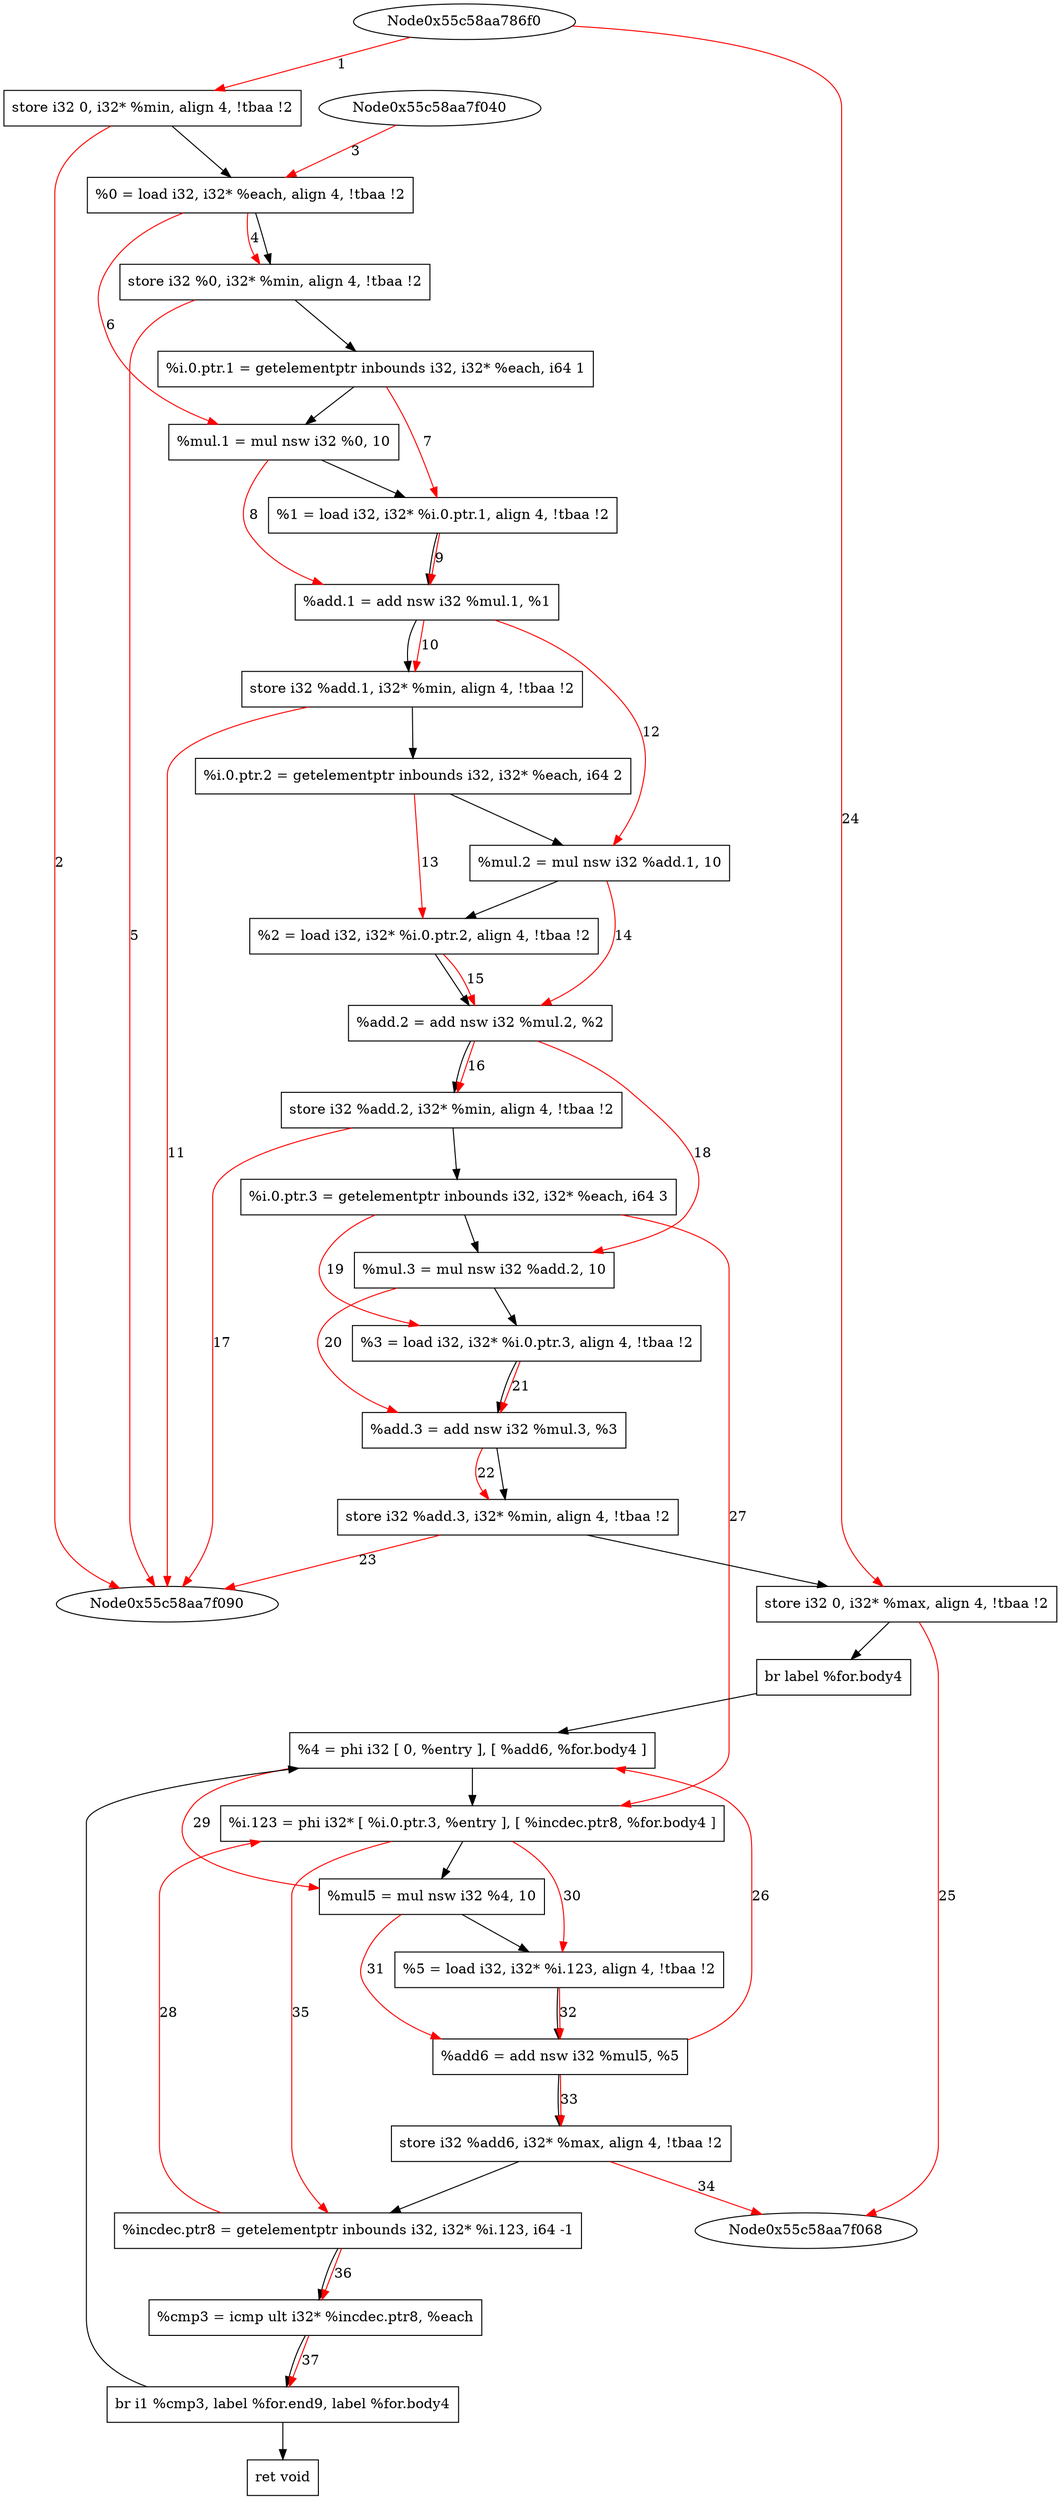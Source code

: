digraph "CDFG for'max_min' function" {
	Node0x55c58aa7f280[shape=record, label="  store i32 0, i32* %min, align 4, !tbaa !2"]
	Node0x55c58aa87fb8[shape=record, label="  %0 = load i32, i32* %each, align 4, !tbaa !2"]
	Node0x55c58aa7c700[shape=record, label="  store i32 %0, i32* %min, align 4, !tbaa !2"]
	Node0x55c58aa7c780[shape=record, label="  %i.0.ptr.1 = getelementptr inbounds i32, i32* %each, i64 1"]
	Node0x55c58aa7c800[shape=record, label="  %mul.1 = mul nsw i32 %0, 10"]
	Node0x55c58aa88c28[shape=record, label="  %1 = load i32, i32* %i.0.ptr.1, align 4, !tbaa !2"]
	Node0x55c58aa7c8b0[shape=record, label="  %add.1 = add nsw i32 %mul.1, %1"]
	Node0x55c58aa7c920[shape=record, label="  store i32 %add.1, i32* %min, align 4, !tbaa !2"]
	Node0x55c58aa7c9a0[shape=record, label="  %i.0.ptr.2 = getelementptr inbounds i32, i32* %each, i64 2"]
	Node0x55c58aa7ca20[shape=record, label="  %mul.2 = mul nsw i32 %add.1, 10"]
	Node0x55c58aa7ca98[shape=record, label="  %2 = load i32, i32* %i.0.ptr.2, align 4, !tbaa !2"]
	Node0x55c58aa7cb40[shape=record, label="  %add.2 = add nsw i32 %mul.2, %2"]
	Node0x55c58aa7cbb0[shape=record, label="  store i32 %add.2, i32* %min, align 4, !tbaa !2"]
	Node0x55c58aa7cc30[shape=record, label="  %i.0.ptr.3 = getelementptr inbounds i32, i32* %each, i64 3"]
	Node0x55c58aa7cce0[shape=record, label="  %mul.3 = mul nsw i32 %add.2, 10"]
	Node0x55c58aa7cd58[shape=record, label="  %3 = load i32, i32* %i.0.ptr.3, align 4, !tbaa !2"]
	Node0x55c58aa7cdd0[shape=record, label="  %add.3 = add nsw i32 %mul.3, %3"]
	Node0x55c58aa7f0f0[shape=record, label="  store i32 %add.3, i32* %min, align 4, !tbaa !2"]
	Node0x55c58aa7d000[shape=record, label="  store i32 0, i32* %max, align 4, !tbaa !2"]
	Node0x55c58aa7d0e8[shape=record, label="  br label %for.body4"]
	Node0x55c58aa7d188[shape=record, label="  %4 = phi i32 [ 0, %entry ], [ %add6, %for.body4 ]"]
	Node0x55c58aa7d308[shape=record, label="  %i.123 = phi i32* [ %i.0.ptr.3, %entry ], [ %incdec.ptr8, %for.body4 ]"]
	Node0x55c58aa7d3f0[shape=record, label="  %mul5 = mul nsw i32 %4, 10"]
	Node0x55c58aa7d468[shape=record, label="  %5 = load i32, i32* %i.123, align 4, !tbaa !2"]
	Node0x55c58aa8bdf0[shape=record, label="  %add6 = add nsw i32 %mul5, %5"]
	Node0x55c58aa8be60[shape=record, label="  store i32 %add6, i32* %max, align 4, !tbaa !2"]
	Node0x55c58aa8bee0[shape=record, label="  %incdec.ptr8 = getelementptr inbounds i32, i32* %i.123, i64 -1"]
	Node0x55c58aa8bf60[shape=record, label="  %cmp3 = icmp ult i32* %incdec.ptr8, %each"]
	Node0x55c58aa8c038[shape=record, label="  br i1 %cmp3, label %for.end9, label %for.body4"]
	Node0x55c58aa83110[shape=record, label="  ret void"]
	Node0x55c58aa7f280 -> Node0x55c58aa87fb8
	Node0x55c58aa87fb8 -> Node0x55c58aa7c700
	Node0x55c58aa7c700 -> Node0x55c58aa7c780
	Node0x55c58aa7c780 -> Node0x55c58aa7c800
	Node0x55c58aa7c800 -> Node0x55c58aa88c28
	Node0x55c58aa88c28 -> Node0x55c58aa7c8b0
	Node0x55c58aa7c8b0 -> Node0x55c58aa7c920
	Node0x55c58aa7c920 -> Node0x55c58aa7c9a0
	Node0x55c58aa7c9a0 -> Node0x55c58aa7ca20
	Node0x55c58aa7ca20 -> Node0x55c58aa7ca98
	Node0x55c58aa7ca98 -> Node0x55c58aa7cb40
	Node0x55c58aa7cb40 -> Node0x55c58aa7cbb0
	Node0x55c58aa7cbb0 -> Node0x55c58aa7cc30
	Node0x55c58aa7cc30 -> Node0x55c58aa7cce0
	Node0x55c58aa7cce0 -> Node0x55c58aa7cd58
	Node0x55c58aa7cd58 -> Node0x55c58aa7cdd0
	Node0x55c58aa7cdd0 -> Node0x55c58aa7f0f0
	Node0x55c58aa7f0f0 -> Node0x55c58aa7d000
	Node0x55c58aa7d000 -> Node0x55c58aa7d0e8
	Node0x55c58aa7d0e8 -> Node0x55c58aa7d188
	Node0x55c58aa7d188 -> Node0x55c58aa7d308
	Node0x55c58aa7d308 -> Node0x55c58aa7d3f0
	Node0x55c58aa7d3f0 -> Node0x55c58aa7d468
	Node0x55c58aa7d468 -> Node0x55c58aa8bdf0
	Node0x55c58aa8bdf0 -> Node0x55c58aa8be60
	Node0x55c58aa8be60 -> Node0x55c58aa8bee0
	Node0x55c58aa8bee0 -> Node0x55c58aa8bf60
	Node0x55c58aa8bf60 -> Node0x55c58aa8c038
	Node0x55c58aa8c038 -> Node0x55c58aa83110
	Node0x55c58aa8c038 -> Node0x55c58aa7d188
edge [color=red]
	Node0x55c58aa786f0 -> Node0x55c58aa7f280[label="1"]
	Node0x55c58aa7f280 -> Node0x55c58aa7f090[label="2"]
	Node0x55c58aa7f040 -> Node0x55c58aa87fb8[label="3"]
	Node0x55c58aa87fb8 -> Node0x55c58aa7c700[label="4"]
	Node0x55c58aa7c700 -> Node0x55c58aa7f090[label="5"]
	Node0x55c58aa87fb8 -> Node0x55c58aa7c800[label="6"]
	Node0x55c58aa7c780 -> Node0x55c58aa88c28[label="7"]
	Node0x55c58aa7c800 -> Node0x55c58aa7c8b0[label="8"]
	Node0x55c58aa88c28 -> Node0x55c58aa7c8b0[label="9"]
	Node0x55c58aa7c8b0 -> Node0x55c58aa7c920[label="10"]
	Node0x55c58aa7c920 -> Node0x55c58aa7f090[label="11"]
	Node0x55c58aa7c8b0 -> Node0x55c58aa7ca20[label="12"]
	Node0x55c58aa7c9a0 -> Node0x55c58aa7ca98[label="13"]
	Node0x55c58aa7ca20 -> Node0x55c58aa7cb40[label="14"]
	Node0x55c58aa7ca98 -> Node0x55c58aa7cb40[label="15"]
	Node0x55c58aa7cb40 -> Node0x55c58aa7cbb0[label="16"]
	Node0x55c58aa7cbb0 -> Node0x55c58aa7f090[label="17"]
	Node0x55c58aa7cb40 -> Node0x55c58aa7cce0[label="18"]
	Node0x55c58aa7cc30 -> Node0x55c58aa7cd58[label="19"]
	Node0x55c58aa7cce0 -> Node0x55c58aa7cdd0[label="20"]
	Node0x55c58aa7cd58 -> Node0x55c58aa7cdd0[label="21"]
	Node0x55c58aa7cdd0 -> Node0x55c58aa7f0f0[label="22"]
	Node0x55c58aa7f0f0 -> Node0x55c58aa7f090[label="23"]
	Node0x55c58aa786f0 -> Node0x55c58aa7d000[label="24"]
	Node0x55c58aa7d000 -> Node0x55c58aa7f068[label="25"]
	Node0x55c58aa8bdf0 -> Node0x55c58aa7d188[label="26"]
	Node0x55c58aa7cc30 -> Node0x55c58aa7d308[label="27"]
	Node0x55c58aa8bee0 -> Node0x55c58aa7d308[label="28"]
	Node0x55c58aa7d188 -> Node0x55c58aa7d3f0[label="29"]
	Node0x55c58aa7d308 -> Node0x55c58aa7d468[label="30"]
	Node0x55c58aa7d3f0 -> Node0x55c58aa8bdf0[label="31"]
	Node0x55c58aa7d468 -> Node0x55c58aa8bdf0[label="32"]
	Node0x55c58aa8bdf0 -> Node0x55c58aa8be60[label="33"]
	Node0x55c58aa8be60 -> Node0x55c58aa7f068[label="34"]
	Node0x55c58aa7d308 -> Node0x55c58aa8bee0[label="35"]
	Node0x55c58aa8bee0 -> Node0x55c58aa8bf60[label="36"]
	Node0x55c58aa8bf60 -> Node0x55c58aa8c038[label="37"]
}
